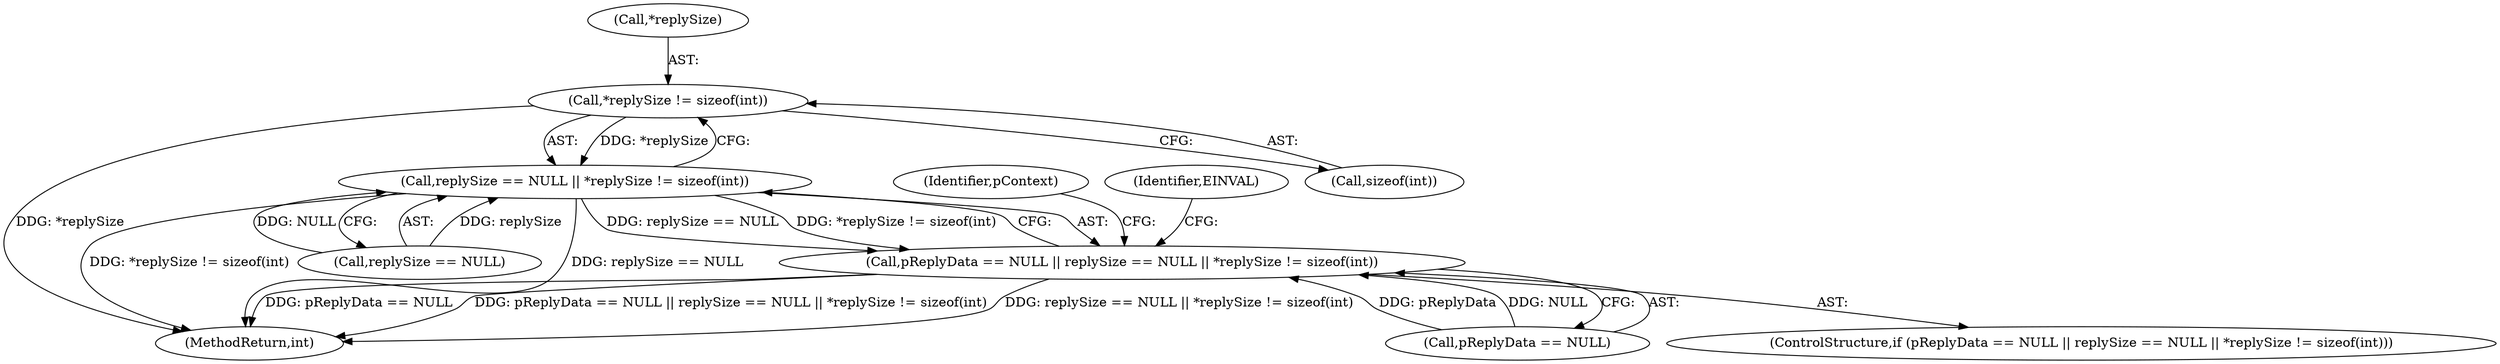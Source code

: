 digraph "0_Android_aeea52da00d210587fb3ed895de3d5f2e0264c88_11@API" {
"1000282" [label="(Call,*replySize != sizeof(int))"];
"1000278" [label="(Call,replySize == NULL || *replySize != sizeof(int))"];
"1000274" [label="(Call,pReplyData == NULL || replySize == NULL || *replySize != sizeof(int))"];
"1000283" [label="(Call,*replySize)"];
"1000290" [label="(Identifier,EINVAL)"];
"1001028" [label="(MethodReturn,int)"];
"1000274" [label="(Call,pReplyData == NULL || replySize == NULL || *replySize != sizeof(int))"];
"1000278" [label="(Call,replySize == NULL || *replySize != sizeof(int))"];
"1000273" [label="(ControlStructure,if (pReplyData == NULL || replySize == NULL || *replySize != sizeof(int)))"];
"1000294" [label="(Identifier,pContext)"];
"1000282" [label="(Call,*replySize != sizeof(int))"];
"1000279" [label="(Call,replySize == NULL)"];
"1000275" [label="(Call,pReplyData == NULL)"];
"1000285" [label="(Call,sizeof(int))"];
"1000282" -> "1000278"  [label="AST: "];
"1000282" -> "1000285"  [label="CFG: "];
"1000283" -> "1000282"  [label="AST: "];
"1000285" -> "1000282"  [label="AST: "];
"1000278" -> "1000282"  [label="CFG: "];
"1000282" -> "1001028"  [label="DDG: *replySize"];
"1000282" -> "1000278"  [label="DDG: *replySize"];
"1000278" -> "1000274"  [label="AST: "];
"1000278" -> "1000279"  [label="CFG: "];
"1000279" -> "1000278"  [label="AST: "];
"1000274" -> "1000278"  [label="CFG: "];
"1000278" -> "1001028"  [label="DDG: *replySize != sizeof(int)"];
"1000278" -> "1001028"  [label="DDG: replySize == NULL"];
"1000278" -> "1000274"  [label="DDG: replySize == NULL"];
"1000278" -> "1000274"  [label="DDG: *replySize != sizeof(int)"];
"1000279" -> "1000278"  [label="DDG: replySize"];
"1000279" -> "1000278"  [label="DDG: NULL"];
"1000274" -> "1000273"  [label="AST: "];
"1000274" -> "1000275"  [label="CFG: "];
"1000275" -> "1000274"  [label="AST: "];
"1000290" -> "1000274"  [label="CFG: "];
"1000294" -> "1000274"  [label="CFG: "];
"1000274" -> "1001028"  [label="DDG: pReplyData == NULL"];
"1000274" -> "1001028"  [label="DDG: pReplyData == NULL || replySize == NULL || *replySize != sizeof(int)"];
"1000274" -> "1001028"  [label="DDG: replySize == NULL || *replySize != sizeof(int)"];
"1000275" -> "1000274"  [label="DDG: pReplyData"];
"1000275" -> "1000274"  [label="DDG: NULL"];
}

